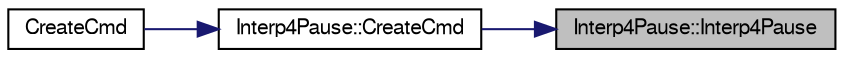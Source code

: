 digraph "Interp4Pause::Interp4Pause"
{
 // LATEX_PDF_SIZE
  edge [fontname="FreeSans",fontsize="10",labelfontname="FreeSans",labelfontsize="10"];
  node [fontname="FreeSans",fontsize="10",shape=record];
  rankdir="RL";
  Node1 [label="Interp4Pause::Interp4Pause",height=0.2,width=0.4,color="black", fillcolor="grey75", style="filled", fontcolor="black",tooltip=" "];
  Node1 -> Node2 [dir="back",color="midnightblue",fontsize="10",style="solid",fontname="FreeSans"];
  Node2 [label="Interp4Pause::CreateCmd",height=0.2,width=0.4,color="black", fillcolor="white", style="filled",URL="$classInterp4Pause.html#a83787a2f3cc02c0164597ff506fed3de",tooltip="Ta metoda nie musi być zdefiniowna w klasie bazowej."];
  Node2 -> Node3 [dir="back",color="midnightblue",fontsize="10",style="solid",fontname="FreeSans"];
  Node3 [label="CreateCmd",height=0.2,width=0.4,color="black", fillcolor="white", style="filled",URL="$Interp4Pause_8cpp.html#a0ab483787498a2b002838d9426437be6",tooltip=" "];
}
